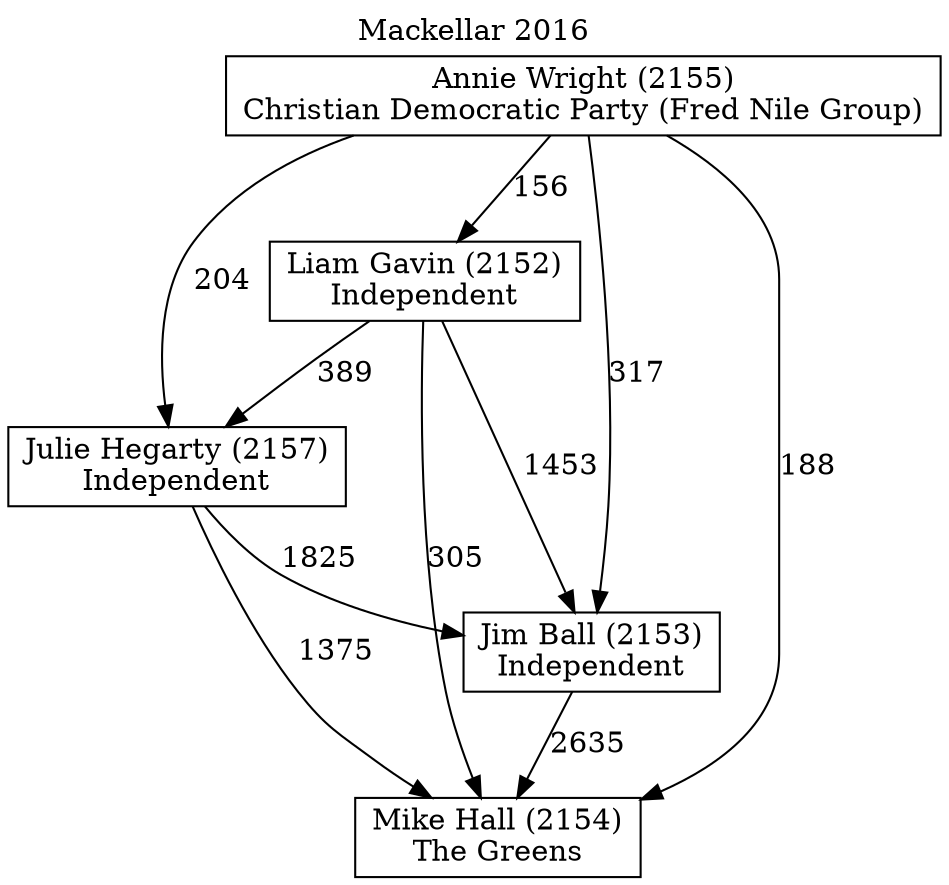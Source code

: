 // House preference flow
digraph "Mike Hall (2154)_Mackellar_2016" {
	graph [label="Mackellar 2016" labelloc=t mclimit=10]
	node [shape=box]
	"Liam Gavin (2152)" [label="Liam Gavin (2152)
Independent"]
	"Mike Hall (2154)" [label="Mike Hall (2154)
The Greens"]
	"Jim Ball (2153)" [label="Jim Ball (2153)
Independent"]
	"Annie Wright (2155)" [label="Annie Wright (2155)
Christian Democratic Party (Fred Nile Group)"]
	"Julie Hegarty (2157)" [label="Julie Hegarty (2157)
Independent"]
	"Liam Gavin (2152)" -> "Jim Ball (2153)" [label=1453]
	"Julie Hegarty (2157)" -> "Jim Ball (2153)" [label=1825]
	"Julie Hegarty (2157)" -> "Mike Hall (2154)" [label=1375]
	"Annie Wright (2155)" -> "Liam Gavin (2152)" [label=156]
	"Liam Gavin (2152)" -> "Julie Hegarty (2157)" [label=389]
	"Jim Ball (2153)" -> "Mike Hall (2154)" [label=2635]
	"Annie Wright (2155)" -> "Jim Ball (2153)" [label=317]
	"Annie Wright (2155)" -> "Julie Hegarty (2157)" [label=204]
	"Liam Gavin (2152)" -> "Mike Hall (2154)" [label=305]
	"Annie Wright (2155)" -> "Mike Hall (2154)" [label=188]
}
